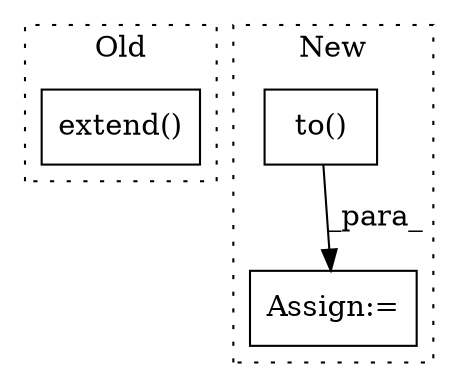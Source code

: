 digraph G {
subgraph cluster0 {
1 [label="extend()" a="75" s="4770,4797" l="18,1" shape="box"];
label = "Old";
style="dotted";
}
subgraph cluster1 {
2 [label="to()" a="75" s="4867" l="45" shape="box"];
3 [label="Assign:=" a="68" s="4864" l="3" shape="box"];
label = "New";
style="dotted";
}
2 -> 3 [label="_para_"];
}